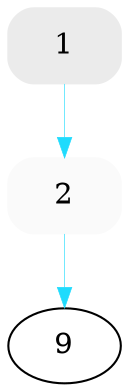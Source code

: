 
digraph G {
fontname="Helvetica";

2 -> 9 [color="#1FDBFD", style="setlinewidth(0.3)" ];


1 -> 2 [color="#1FDBFD", style="setlinewidth(0.3)" ];

/* Node attributes */

1 [color="#ebebeb", shape="box" style="filled,rounded", fillcolor="#ebebeb", URL="/p/GCC/t/1", tooltip="FIXED -           * config/m32c/m32c.c (TARGET_PROMOTE_FUN...", target="_blank"];


2 [color="#fafafa", shape="box" style="filled,rounded", fillcolor="#fafafa", URL="/p/GCC/t/2", tooltip="OPEN -  Updated the wrong changelog   	PR fortran/39861 	...", target="_blank"];


9 [color="black", shape="ellipse" style="filled,rounded", fillcolor="white", URL="", tooltip="9", target="_blank"];

}
